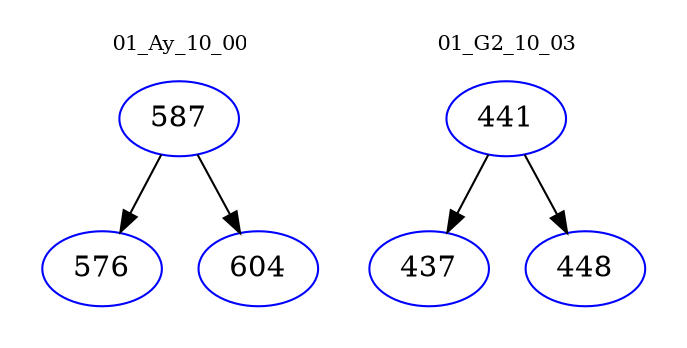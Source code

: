 digraph{
subgraph cluster_0 {
color = white
label = "01_Ay_10_00";
fontsize=10;
T0_587 [label="587", color="blue"]
T0_587 -> T0_576 [color="black"]
T0_576 [label="576", color="blue"]
T0_587 -> T0_604 [color="black"]
T0_604 [label="604", color="blue"]
}
subgraph cluster_1 {
color = white
label = "01_G2_10_03";
fontsize=10;
T1_441 [label="441", color="blue"]
T1_441 -> T1_437 [color="black"]
T1_437 [label="437", color="blue"]
T1_441 -> T1_448 [color="black"]
T1_448 [label="448", color="blue"]
}
}
